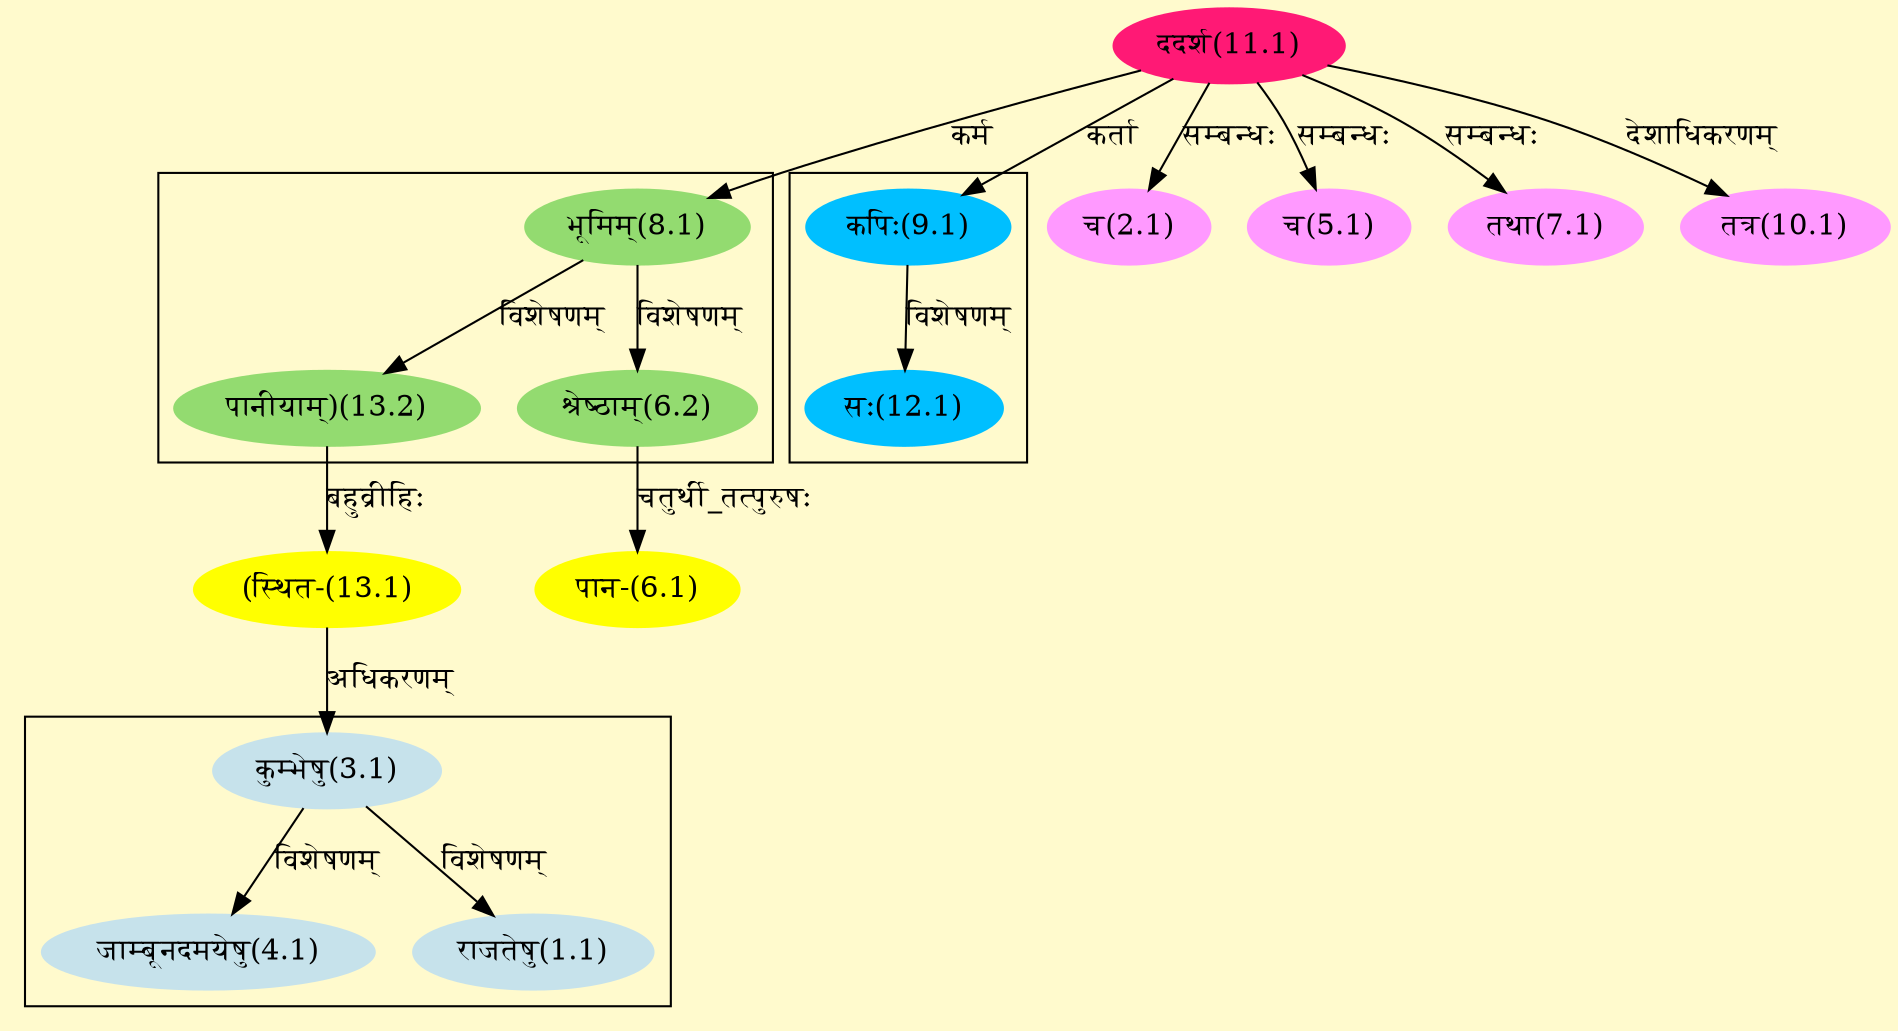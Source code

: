 digraph G{
rankdir=BT;
 compound=true;
 bgcolor="lemonchiffon1";

subgraph cluster_1{
Node1_1 [style=filled, color="#C6E2EB" label = "राजतेषु(1.1)"]
Node3_1 [style=filled, color="#C6E2EB" label = "कुम्भेषु(3.1)"]
Node4_1 [style=filled, color="#C6E2EB" label = "जाम्बूनदमयेषु(4.1)"]

}

subgraph cluster_2{
Node6_2 [style=filled, color="#93DB70" label = "श्रेष्ठाम्(6.2)"]
Node8_1 [style=filled, color="#93DB70" label = "भूमिम्(8.1)"]
Node13_2 [style=filled, color="#93DB70" label = "पानीयाम्)(13.2)"]

}

subgraph cluster_3{
Node12_1 [style=filled, color="#00BFFF" label = "सः(12.1)"]
Node9_1 [style=filled, color="#00BFFF" label = "कपिः(9.1)"]

}
Node2_1 [style=filled, color="#FF99FF" label = "च(2.1)"]
Node11_1 [style=filled, color="#FF1975" label = "ददर्श(11.1)"]
Node3_1 [style=filled, color="#C6E2EB" label = "कुम्भेषु(3.1)"]
Node13_1 [style=filled, color="#FFFF00" label = "(स्थित-(13.1)"]
Node5_1 [style=filled, color="#FF99FF" label = "च(5.1)"]
Node6_1 [style=filled, color="#FFFF00" label = "पान-(6.1)"]
Node6_2 [style=filled, color="#93DB70" label = "श्रेष्ठाम्(6.2)"]
Node7_1 [style=filled, color="#FF99FF" label = "तथा(7.1)"]
Node8_1 [style=filled, color="#93DB70" label = "भूमिम्(8.1)"]
Node9_1 [style=filled, color="#00BFFF" label = "कपिः(9.1)"]
Node10_1 [style=filled, color="#FF99FF" label = "तत्र(10.1)"]
Node [style=filled, color="" label = "()"]
Node13_2 [style=filled, color="#93DB70" label = "पानीयाम्)(13.2)"]
/* Start of Relations section */

Node1_1 -> Node3_1 [  label="विशेषणम्"  dir="back" ]
Node2_1 -> Node11_1 [  label="सम्बन्धः"  dir="back" ]
Node3_1 -> Node13_1 [  label="अधिकरणम्"  dir="back" ]
Node4_1 -> Node3_1 [  label="विशेषणम्"  dir="back" ]
Node5_1 -> Node11_1 [  label="सम्बन्धः"  dir="back" ]
Node6_1 -> Node6_2 [  label="चतुर्थी_तत्पुरुषः"  dir="back" ]
Node6_2 -> Node8_1 [  label="विशेषणम्"  dir="back" ]
Node7_1 -> Node11_1 [  label="सम्बन्धः"  dir="back" ]
Node8_1 -> Node11_1 [  label="कर्म"  dir="back" ]
Node9_1 -> Node11_1 [  label="कर्ता"  dir="back" ]
Node10_1 -> Node11_1 [  label="देशाधिकरणम्"  dir="back" ]
Node12_1 -> Node9_1 [  label="विशेषणम्"  dir="back" ]
Node13_1 -> Node13_2 [  label="बहुव्रीहिः"  dir="back" ]
Node13_2 -> Node8_1 [  label="विशेषणम्"  dir="back" ]
}
